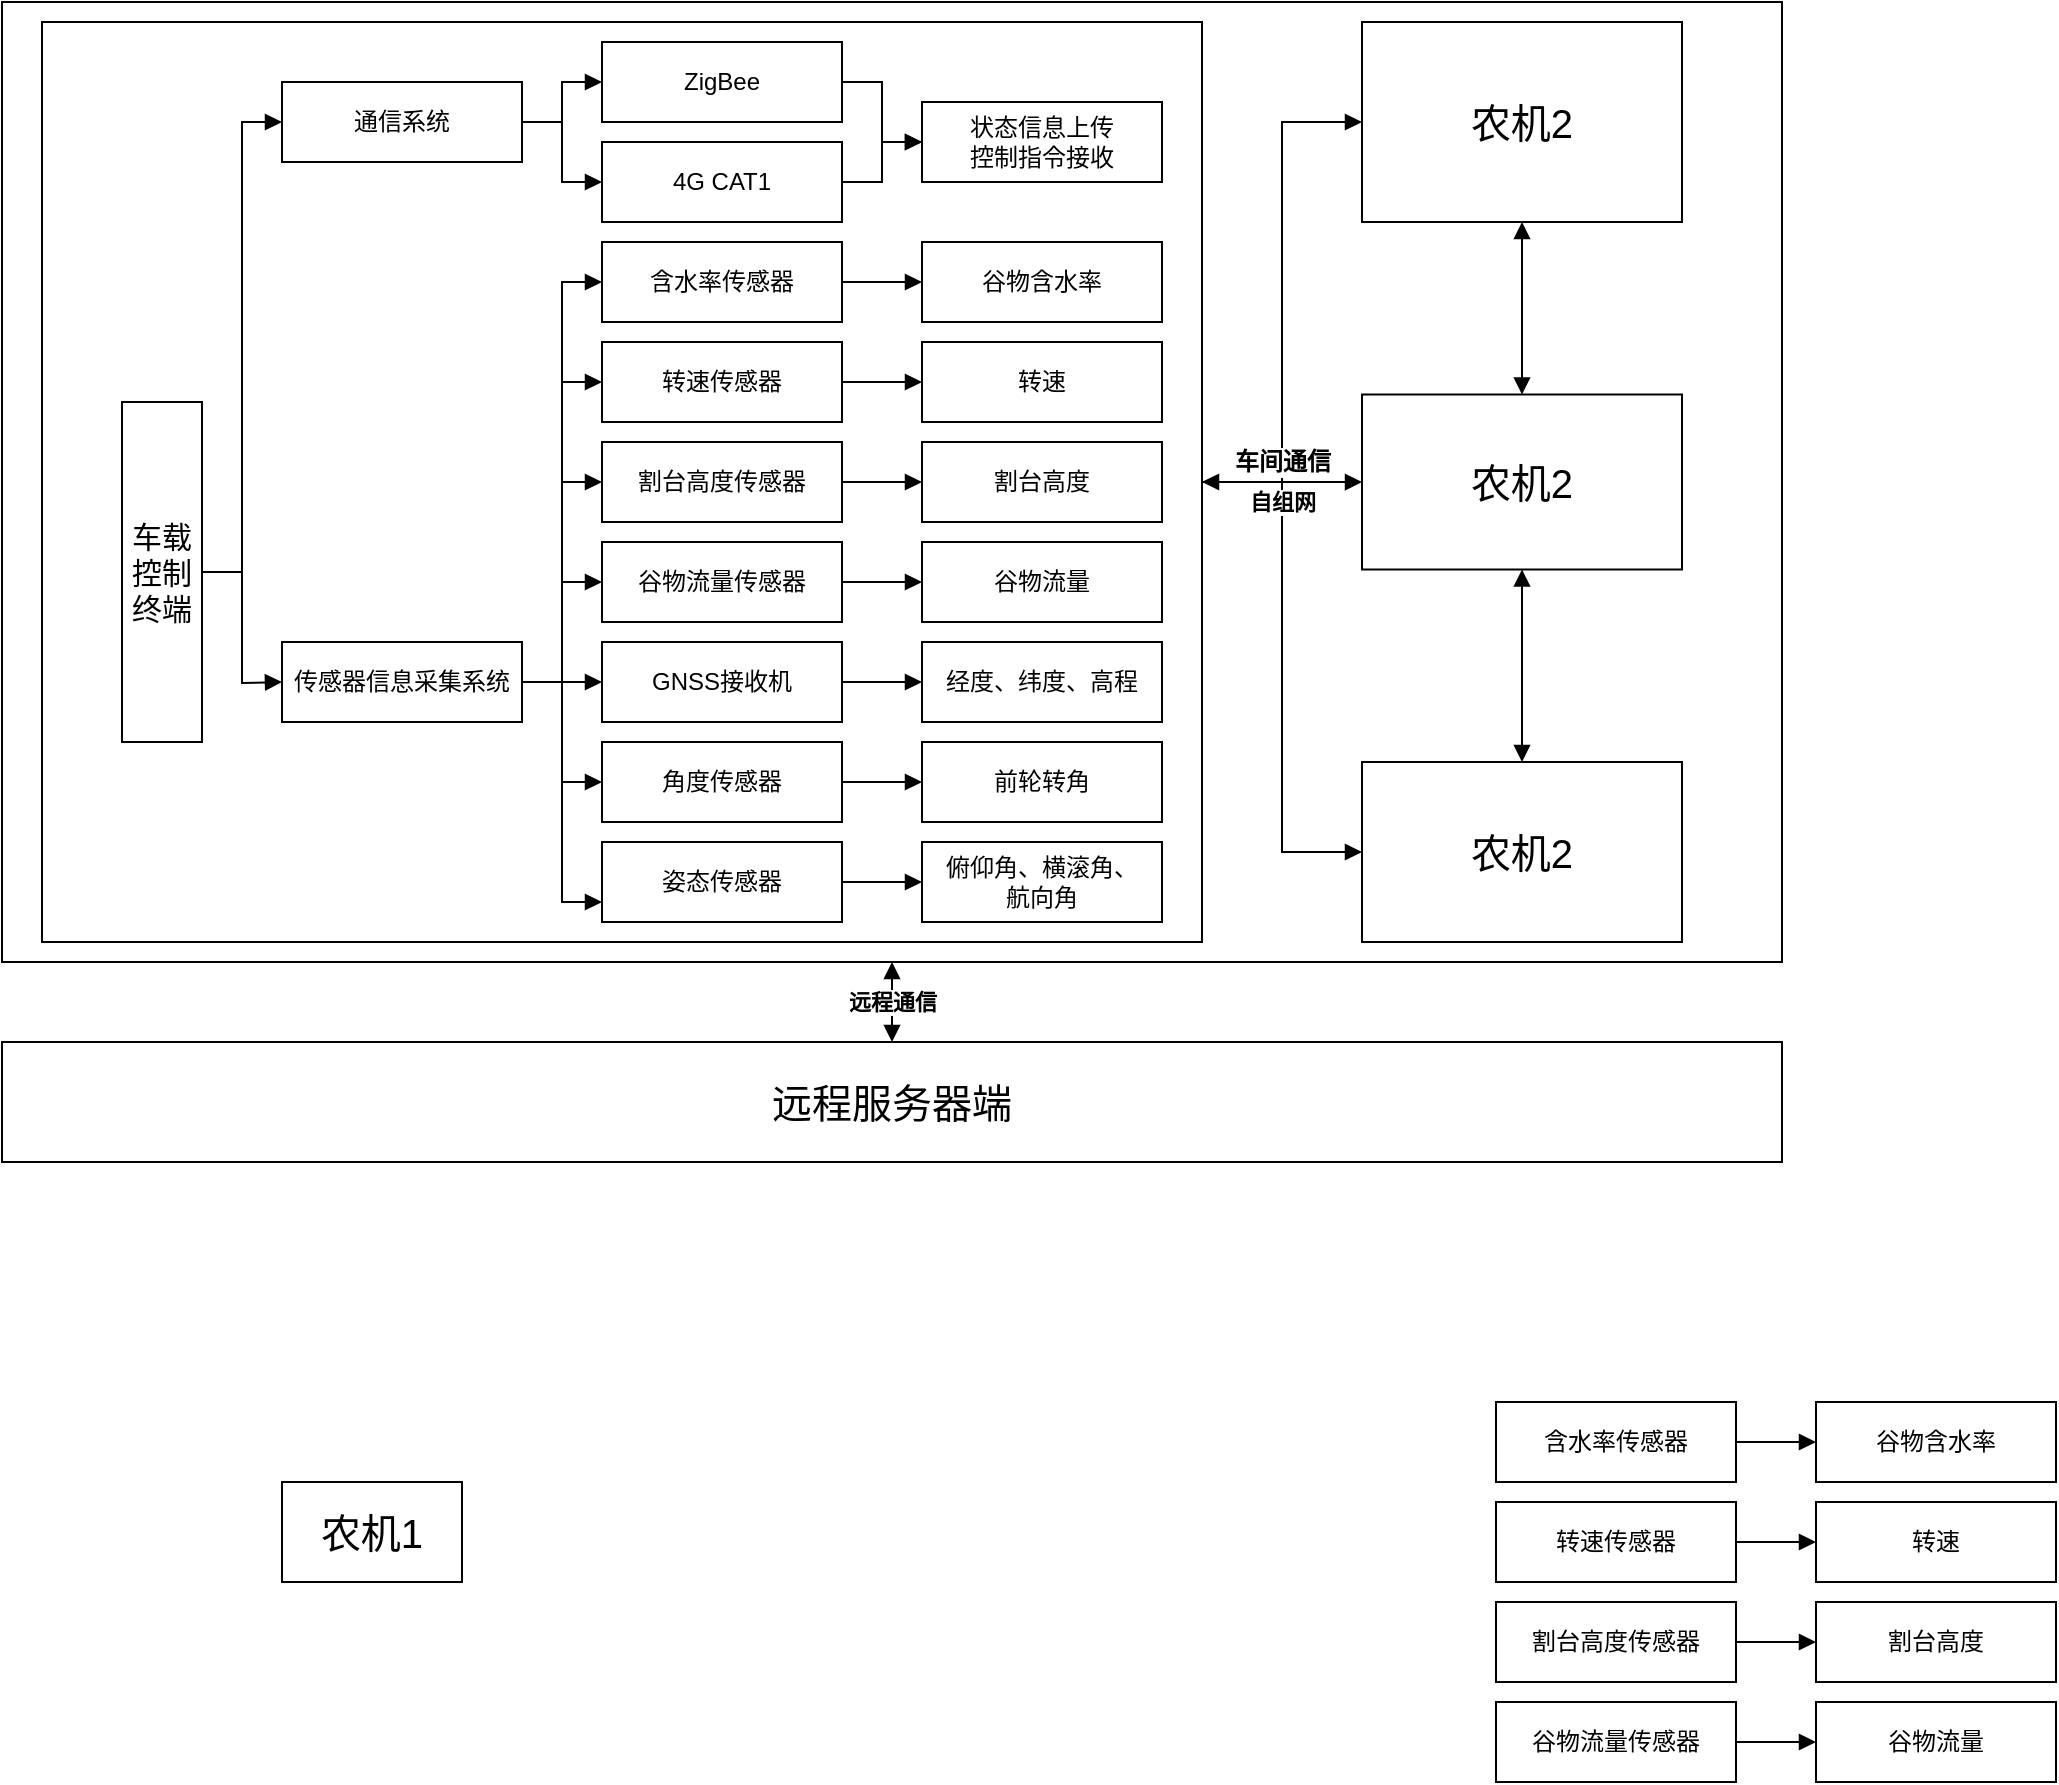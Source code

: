 <mxfile version="24.3.1" type="github">
  <diagram name="第 1 页" id="iA5qATUPCENagUnjX_-0">
    <mxGraphModel dx="1434" dy="756" grid="1" gridSize="10" guides="1" tooltips="1" connect="1" arrows="1" fold="1" page="1" pageScale="1" pageWidth="1654" pageHeight="1169" math="0" shadow="0">
      <root>
        <mxCell id="0" />
        <mxCell id="1" parent="0" />
        <mxCell id="2T69lTBmzo6Eun2dO9DT-157" style="edgeStyle=orthogonalEdgeStyle;rounded=0;orthogonalLoop=1;jettySize=auto;html=1;entryX=0.5;entryY=0;entryDx=0;entryDy=0;strokeColor=default;align=center;verticalAlign=middle;fontFamily=Helvetica;fontSize=11;fontColor=default;labelBackgroundColor=default;endArrow=block;endFill=1;startArrow=block;startFill=1;" edge="1" parent="1" source="2T69lTBmzo6Eun2dO9DT-155" target="2T69lTBmzo6Eun2dO9DT-156">
          <mxGeometry relative="1" as="geometry" />
        </mxCell>
        <mxCell id="2T69lTBmzo6Eun2dO9DT-155" value="" style="rounded=0;whiteSpace=wrap;html=1;fontFamily=Helvetica;fontSize=11;fontColor=default;labelBackgroundColor=default;" vertex="1" parent="1">
          <mxGeometry x="80" y="130" width="890" height="480" as="geometry" />
        </mxCell>
        <mxCell id="2T69lTBmzo6Eun2dO9DT-152" value="" style="edgeStyle=orthogonalEdgeStyle;rounded=0;orthogonalLoop=1;jettySize=auto;html=1;strokeColor=default;align=center;verticalAlign=middle;fontFamily=Helvetica;fontSize=11;fontColor=default;labelBackgroundColor=default;endArrow=block;endFill=1;" edge="1" parent="1" source="2T69lTBmzo6Eun2dO9DT-151" target="2T69lTBmzo6Eun2dO9DT-103">
          <mxGeometry relative="1" as="geometry" />
        </mxCell>
        <mxCell id="2T69lTBmzo6Eun2dO9DT-153" style="edgeStyle=orthogonalEdgeStyle;rounded=0;orthogonalLoop=1;jettySize=auto;html=1;entryX=0;entryY=0.5;entryDx=0;entryDy=0;strokeColor=default;align=center;verticalAlign=middle;fontFamily=Helvetica;fontSize=11;fontColor=default;labelBackgroundColor=default;endArrow=block;endFill=1;" edge="1" parent="1" source="2T69lTBmzo6Eun2dO9DT-151" target="2T69lTBmzo6Eun2dO9DT-102">
          <mxGeometry relative="1" as="geometry" />
        </mxCell>
        <mxCell id="2T69lTBmzo6Eun2dO9DT-154" style="edgeStyle=orthogonalEdgeStyle;rounded=0;orthogonalLoop=1;jettySize=auto;html=1;entryX=0;entryY=0.5;entryDx=0;entryDy=0;strokeColor=default;align=center;verticalAlign=middle;fontFamily=Helvetica;fontSize=11;fontColor=default;labelBackgroundColor=default;endArrow=block;endFill=1;startArrow=block;startFill=1;" edge="1" parent="1" source="2T69lTBmzo6Eun2dO9DT-151" target="2T69lTBmzo6Eun2dO9DT-104">
          <mxGeometry relative="1" as="geometry" />
        </mxCell>
        <mxCell id="2T69lTBmzo6Eun2dO9DT-151" value="" style="rounded=0;whiteSpace=wrap;html=1;fontFamily=Helvetica;fontSize=11;fontColor=default;labelBackgroundColor=default;" vertex="1" parent="1">
          <mxGeometry x="100" y="140" width="580" height="460" as="geometry" />
        </mxCell>
        <mxCell id="2T69lTBmzo6Eun2dO9DT-68" style="edgeStyle=orthogonalEdgeStyle;rounded=0;orthogonalLoop=1;jettySize=auto;html=1;entryX=0;entryY=0.5;entryDx=0;entryDy=0;strokeColor=default;align=center;verticalAlign=middle;fontFamily=Helvetica;fontSize=11;fontColor=default;labelBackgroundColor=default;endArrow=block;endFill=1;" edge="1" parent="1" source="2T69lTBmzo6Eun2dO9DT-1" target="2T69lTBmzo6Eun2dO9DT-50">
          <mxGeometry relative="1" as="geometry" />
        </mxCell>
        <mxCell id="2T69lTBmzo6Eun2dO9DT-1" value="&lt;font style=&quot;font-size: 15px;&quot;&gt;车载控制终端&lt;/font&gt;" style="rounded=0;whiteSpace=wrap;html=1;" vertex="1" parent="1">
          <mxGeometry x="140" y="330" width="40" height="170" as="geometry" />
        </mxCell>
        <mxCell id="2T69lTBmzo6Eun2dO9DT-53" value="" style="edgeStyle=orthogonalEdgeStyle;rounded=0;orthogonalLoop=1;jettySize=auto;html=1;strokeColor=default;align=center;verticalAlign=middle;fontFamily=Helvetica;fontSize=11;fontColor=default;labelBackgroundColor=default;endArrow=block;endFill=1;" edge="1" parent="1" source="2T69lTBmzo6Eun2dO9DT-50" target="2T69lTBmzo6Eun2dO9DT-52">
          <mxGeometry relative="1" as="geometry" />
        </mxCell>
        <mxCell id="2T69lTBmzo6Eun2dO9DT-55" style="edgeStyle=orthogonalEdgeStyle;rounded=0;orthogonalLoop=1;jettySize=auto;html=1;entryX=0;entryY=0.5;entryDx=0;entryDy=0;strokeColor=default;align=center;verticalAlign=middle;fontFamily=Helvetica;fontSize=11;fontColor=default;labelBackgroundColor=default;endArrow=block;endFill=1;" edge="1" parent="1" source="2T69lTBmzo6Eun2dO9DT-50" target="2T69lTBmzo6Eun2dO9DT-54">
          <mxGeometry relative="1" as="geometry" />
        </mxCell>
        <mxCell id="2T69lTBmzo6Eun2dO9DT-50" value="通信系统" style="rounded=0;whiteSpace=wrap;html=1;" vertex="1" parent="1">
          <mxGeometry x="220" y="170" width="120" height="40" as="geometry" />
        </mxCell>
        <mxCell id="2T69lTBmzo6Eun2dO9DT-59" style="edgeStyle=orthogonalEdgeStyle;rounded=0;orthogonalLoop=1;jettySize=auto;html=1;entryX=0;entryY=0.5;entryDx=0;entryDy=0;strokeColor=default;align=center;verticalAlign=middle;fontFamily=Helvetica;fontSize=11;fontColor=default;labelBackgroundColor=default;endArrow=block;endFill=1;" edge="1" parent="1" source="2T69lTBmzo6Eun2dO9DT-51" target="2T69lTBmzo6Eun2dO9DT-56">
          <mxGeometry relative="1" as="geometry" />
        </mxCell>
        <mxCell id="2T69lTBmzo6Eun2dO9DT-60" style="edgeStyle=orthogonalEdgeStyle;rounded=0;orthogonalLoop=1;jettySize=auto;html=1;entryX=0;entryY=0.5;entryDx=0;entryDy=0;strokeColor=default;align=center;verticalAlign=middle;fontFamily=Helvetica;fontSize=11;fontColor=default;labelBackgroundColor=default;endArrow=block;endFill=1;" edge="1" parent="1" source="2T69lTBmzo6Eun2dO9DT-51" target="2T69lTBmzo6Eun2dO9DT-57">
          <mxGeometry relative="1" as="geometry" />
        </mxCell>
        <mxCell id="2T69lTBmzo6Eun2dO9DT-61" style="edgeStyle=orthogonalEdgeStyle;rounded=0;orthogonalLoop=1;jettySize=auto;html=1;entryX=0;entryY=0.75;entryDx=0;entryDy=0;strokeColor=default;align=center;verticalAlign=middle;fontFamily=Helvetica;fontSize=11;fontColor=default;labelBackgroundColor=default;endArrow=block;endFill=1;" edge="1" parent="1" source="2T69lTBmzo6Eun2dO9DT-51" target="2T69lTBmzo6Eun2dO9DT-58">
          <mxGeometry relative="1" as="geometry" />
        </mxCell>
        <mxCell id="2T69lTBmzo6Eun2dO9DT-147" style="edgeStyle=orthogonalEdgeStyle;rounded=0;orthogonalLoop=1;jettySize=auto;html=1;entryX=0;entryY=0.5;entryDx=0;entryDy=0;strokeColor=default;align=center;verticalAlign=middle;fontFamily=Helvetica;fontSize=11;fontColor=default;labelBackgroundColor=default;endArrow=block;endFill=1;" edge="1" parent="1" source="2T69lTBmzo6Eun2dO9DT-51" target="2T69lTBmzo6Eun2dO9DT-134">
          <mxGeometry relative="1" as="geometry" />
        </mxCell>
        <mxCell id="2T69lTBmzo6Eun2dO9DT-148" style="edgeStyle=orthogonalEdgeStyle;rounded=0;orthogonalLoop=1;jettySize=auto;html=1;entryX=0;entryY=0.5;entryDx=0;entryDy=0;strokeColor=default;align=center;verticalAlign=middle;fontFamily=Helvetica;fontSize=11;fontColor=default;labelBackgroundColor=default;endArrow=block;endFill=1;" edge="1" parent="1" source="2T69lTBmzo6Eun2dO9DT-51" target="2T69lTBmzo6Eun2dO9DT-136">
          <mxGeometry relative="1" as="geometry" />
        </mxCell>
        <mxCell id="2T69lTBmzo6Eun2dO9DT-149" style="edgeStyle=orthogonalEdgeStyle;rounded=0;orthogonalLoop=1;jettySize=auto;html=1;entryX=0;entryY=0.5;entryDx=0;entryDy=0;strokeColor=default;align=center;verticalAlign=middle;fontFamily=Helvetica;fontSize=11;fontColor=default;labelBackgroundColor=default;endArrow=block;endFill=1;" edge="1" parent="1" source="2T69lTBmzo6Eun2dO9DT-51" target="2T69lTBmzo6Eun2dO9DT-138">
          <mxGeometry relative="1" as="geometry" />
        </mxCell>
        <mxCell id="2T69lTBmzo6Eun2dO9DT-150" style="edgeStyle=orthogonalEdgeStyle;rounded=0;orthogonalLoop=1;jettySize=auto;html=1;entryX=0;entryY=0.5;entryDx=0;entryDy=0;strokeColor=default;align=center;verticalAlign=middle;fontFamily=Helvetica;fontSize=11;fontColor=default;labelBackgroundColor=default;endArrow=block;endFill=1;" edge="1" parent="1" source="2T69lTBmzo6Eun2dO9DT-51" target="2T69lTBmzo6Eun2dO9DT-143">
          <mxGeometry relative="1" as="geometry" />
        </mxCell>
        <mxCell id="2T69lTBmzo6Eun2dO9DT-51" value="传感器信息采集系统" style="rounded=0;whiteSpace=wrap;html=1;" vertex="1" parent="1">
          <mxGeometry x="220" y="450" width="120" height="40" as="geometry" />
        </mxCell>
        <mxCell id="2T69lTBmzo6Eun2dO9DT-74" style="edgeStyle=orthogonalEdgeStyle;rounded=0;orthogonalLoop=1;jettySize=auto;html=1;entryX=0;entryY=0.5;entryDx=0;entryDy=0;strokeColor=default;align=center;verticalAlign=middle;fontFamily=Helvetica;fontSize=11;fontColor=default;labelBackgroundColor=default;endArrow=block;endFill=1;" edge="1" parent="1" source="2T69lTBmzo6Eun2dO9DT-52" target="2T69lTBmzo6Eun2dO9DT-71">
          <mxGeometry relative="1" as="geometry" />
        </mxCell>
        <mxCell id="2T69lTBmzo6Eun2dO9DT-52" value="4G CAT1" style="whiteSpace=wrap;html=1;rounded=0;" vertex="1" parent="1">
          <mxGeometry x="380" y="200" width="120" height="40" as="geometry" />
        </mxCell>
        <mxCell id="2T69lTBmzo6Eun2dO9DT-76" style="edgeStyle=orthogonalEdgeStyle;rounded=0;orthogonalLoop=1;jettySize=auto;html=1;entryX=0;entryY=0.5;entryDx=0;entryDy=0;strokeColor=default;align=center;verticalAlign=middle;fontFamily=Helvetica;fontSize=11;fontColor=default;labelBackgroundColor=default;endArrow=block;endFill=1;" edge="1" parent="1" source="2T69lTBmzo6Eun2dO9DT-54" target="2T69lTBmzo6Eun2dO9DT-71">
          <mxGeometry relative="1" as="geometry" />
        </mxCell>
        <mxCell id="2T69lTBmzo6Eun2dO9DT-54" value="ZigBee" style="whiteSpace=wrap;html=1;rounded=0;" vertex="1" parent="1">
          <mxGeometry x="380" y="150" width="120" height="40" as="geometry" />
        </mxCell>
        <mxCell id="2T69lTBmzo6Eun2dO9DT-65" style="edgeStyle=orthogonalEdgeStyle;rounded=0;orthogonalLoop=1;jettySize=auto;html=1;entryX=0;entryY=0.5;entryDx=0;entryDy=0;endArrow=block;endFill=1;" edge="1" parent="1" source="2T69lTBmzo6Eun2dO9DT-56" target="2T69lTBmzo6Eun2dO9DT-62">
          <mxGeometry relative="1" as="geometry" />
        </mxCell>
        <mxCell id="2T69lTBmzo6Eun2dO9DT-56" value="GNSS接收机" style="whiteSpace=wrap;html=1;rounded=0;" vertex="1" parent="1">
          <mxGeometry x="380" y="450" width="120" height="40" as="geometry" />
        </mxCell>
        <mxCell id="2T69lTBmzo6Eun2dO9DT-66" style="edgeStyle=orthogonalEdgeStyle;rounded=0;orthogonalLoop=1;jettySize=auto;html=1;entryX=0;entryY=0.5;entryDx=0;entryDy=0;strokeColor=default;align=center;verticalAlign=middle;fontFamily=Helvetica;fontSize=11;fontColor=default;labelBackgroundColor=default;endArrow=block;endFill=1;" edge="1" parent="1" source="2T69lTBmzo6Eun2dO9DT-57" target="2T69lTBmzo6Eun2dO9DT-63">
          <mxGeometry relative="1" as="geometry" />
        </mxCell>
        <mxCell id="2T69lTBmzo6Eun2dO9DT-57" value="角度传感器" style="whiteSpace=wrap;html=1;rounded=0;" vertex="1" parent="1">
          <mxGeometry x="380" y="500" width="120" height="40" as="geometry" />
        </mxCell>
        <mxCell id="2T69lTBmzo6Eun2dO9DT-67" style="edgeStyle=orthogonalEdgeStyle;rounded=0;orthogonalLoop=1;jettySize=auto;html=1;entryX=0;entryY=0.5;entryDx=0;entryDy=0;strokeColor=default;align=center;verticalAlign=middle;fontFamily=Helvetica;fontSize=11;fontColor=default;labelBackgroundColor=default;endArrow=block;endFill=1;" edge="1" parent="1" source="2T69lTBmzo6Eun2dO9DT-58" target="2T69lTBmzo6Eun2dO9DT-64">
          <mxGeometry relative="1" as="geometry" />
        </mxCell>
        <mxCell id="2T69lTBmzo6Eun2dO9DT-58" value="姿态传感器" style="whiteSpace=wrap;html=1;rounded=0;" vertex="1" parent="1">
          <mxGeometry x="380" y="550" width="120" height="40" as="geometry" />
        </mxCell>
        <mxCell id="2T69lTBmzo6Eun2dO9DT-62" value="经度、纬度、高程" style="whiteSpace=wrap;html=1;rounded=0;" vertex="1" parent="1">
          <mxGeometry x="540" y="450" width="120" height="40" as="geometry" />
        </mxCell>
        <mxCell id="2T69lTBmzo6Eun2dO9DT-63" value="前轮转角" style="whiteSpace=wrap;html=1;rounded=0;" vertex="1" parent="1">
          <mxGeometry x="540" y="500" width="120" height="40" as="geometry" />
        </mxCell>
        <mxCell id="2T69lTBmzo6Eun2dO9DT-64" value="俯仰角、横滚角、&lt;div&gt;航向角&lt;/div&gt;" style="whiteSpace=wrap;html=1;rounded=0;" vertex="1" parent="1">
          <mxGeometry x="540" y="550" width="120" height="40" as="geometry" />
        </mxCell>
        <mxCell id="2T69lTBmzo6Eun2dO9DT-70" style="edgeStyle=orthogonalEdgeStyle;rounded=0;orthogonalLoop=1;jettySize=auto;html=1;strokeColor=default;align=center;verticalAlign=middle;fontFamily=Helvetica;fontSize=11;fontColor=default;labelBackgroundColor=default;endArrow=block;endFill=1;" edge="1" parent="1" source="2T69lTBmzo6Eun2dO9DT-1">
          <mxGeometry relative="1" as="geometry">
            <mxPoint x="220" y="470" as="targetPoint" />
          </mxGeometry>
        </mxCell>
        <mxCell id="2T69lTBmzo6Eun2dO9DT-71" value="状态信息上传&lt;div&gt;控制指令接收&lt;/div&gt;" style="whiteSpace=wrap;html=1;rounded=0;" vertex="1" parent="1">
          <mxGeometry x="540" y="180" width="120" height="40" as="geometry" />
        </mxCell>
        <mxCell id="2T69lTBmzo6Eun2dO9DT-95" value="&lt;font style=&quot;font-size: 20px;&quot;&gt;农机1&lt;/font&gt;" style="rounded=0;whiteSpace=wrap;html=1;fontFamily=Helvetica;fontSize=11;fontColor=default;labelBackgroundColor=default;" vertex="1" parent="1">
          <mxGeometry x="220" y="870" width="90" height="50" as="geometry" />
        </mxCell>
        <mxCell id="2T69lTBmzo6Eun2dO9DT-102" value="&lt;font style=&quot;font-size: 20px;&quot;&gt;农机2&lt;/font&gt;" style="rounded=0;whiteSpace=wrap;html=1;fontFamily=Helvetica;fontSize=11;fontColor=default;labelBackgroundColor=default;strokeColor=default;align=center;verticalAlign=middle;fillColor=default;" vertex="1" parent="1">
          <mxGeometry x="760" y="140" width="160" height="100" as="geometry" />
        </mxCell>
        <mxCell id="2T69lTBmzo6Eun2dO9DT-106" style="edgeStyle=orthogonalEdgeStyle;rounded=0;orthogonalLoop=1;jettySize=auto;html=1;entryX=0.5;entryY=1;entryDx=0;entryDy=0;strokeColor=default;align=center;verticalAlign=middle;fontFamily=Helvetica;fontSize=11;fontColor=default;labelBackgroundColor=default;endArrow=block;endFill=1;startArrow=block;startFill=1;" edge="1" parent="1" source="2T69lTBmzo6Eun2dO9DT-103" target="2T69lTBmzo6Eun2dO9DT-102">
          <mxGeometry relative="1" as="geometry" />
        </mxCell>
        <mxCell id="2T69lTBmzo6Eun2dO9DT-103" value="&lt;font style=&quot;font-size: 20px;&quot;&gt;农机2&lt;/font&gt;" style="rounded=0;whiteSpace=wrap;html=1;fontFamily=Helvetica;fontSize=11;fontColor=default;labelBackgroundColor=default;strokeColor=default;align=center;verticalAlign=middle;fillColor=default;" vertex="1" parent="1">
          <mxGeometry x="760" y="326.25" width="160" height="87.5" as="geometry" />
        </mxCell>
        <mxCell id="2T69lTBmzo6Eun2dO9DT-107" style="edgeStyle=orthogonalEdgeStyle;rounded=0;orthogonalLoop=1;jettySize=auto;html=1;entryX=0.5;entryY=1;entryDx=0;entryDy=0;strokeColor=default;align=center;verticalAlign=middle;fontFamily=Helvetica;fontSize=11;fontColor=default;labelBackgroundColor=default;endArrow=block;endFill=1;startArrow=block;startFill=1;" edge="1" parent="1" source="2T69lTBmzo6Eun2dO9DT-104" target="2T69lTBmzo6Eun2dO9DT-103">
          <mxGeometry relative="1" as="geometry" />
        </mxCell>
        <mxCell id="2T69lTBmzo6Eun2dO9DT-104" value="&lt;font style=&quot;font-size: 20px;&quot;&gt;农机2&lt;/font&gt;" style="rounded=0;whiteSpace=wrap;html=1;fontFamily=Helvetica;fontSize=11;fontColor=default;labelBackgroundColor=default;strokeColor=default;align=center;verticalAlign=middle;fillColor=default;" vertex="1" parent="1">
          <mxGeometry x="760" y="510" width="160" height="90" as="geometry" />
        </mxCell>
        <mxCell id="2T69lTBmzo6Eun2dO9DT-110" value="&lt;font style=&quot;font-size: 12px;&quot;&gt;车间通信&lt;/font&gt;" style="text;strokeColor=none;fillColor=none;html=1;fontSize=11;fontStyle=1;verticalAlign=middle;align=center;fontFamily=Helvetica;fontColor=default;labelBackgroundColor=default;" vertex="1" parent="1">
          <mxGeometry x="670" y="340" width="100" height="40" as="geometry" />
        </mxCell>
        <mxCell id="2T69lTBmzo6Eun2dO9DT-113" style="edgeStyle=orthogonalEdgeStyle;rounded=0;orthogonalLoop=1;jettySize=auto;html=1;entryX=0;entryY=0.5;entryDx=0;entryDy=0;strokeColor=default;align=center;verticalAlign=middle;fontFamily=Helvetica;fontSize=11;fontColor=default;labelBackgroundColor=default;endArrow=block;endFill=1;" edge="1" parent="1" source="2T69lTBmzo6Eun2dO9DT-114" target="2T69lTBmzo6Eun2dO9DT-124">
          <mxGeometry relative="1" as="geometry" />
        </mxCell>
        <mxCell id="2T69lTBmzo6Eun2dO9DT-114" value="谷物流量传感器" style="whiteSpace=wrap;html=1;rounded=0;" vertex="1" parent="1">
          <mxGeometry x="827" y="980" width="120" height="40" as="geometry" />
        </mxCell>
        <mxCell id="2T69lTBmzo6Eun2dO9DT-115" style="edgeStyle=orthogonalEdgeStyle;rounded=0;orthogonalLoop=1;jettySize=auto;html=1;entryX=0;entryY=0.5;entryDx=0;entryDy=0;strokeColor=default;align=center;verticalAlign=middle;fontFamily=Helvetica;fontSize=11;fontColor=default;labelBackgroundColor=default;endArrow=block;endFill=1;" edge="1" parent="1" source="2T69lTBmzo6Eun2dO9DT-116" target="2T69lTBmzo6Eun2dO9DT-123">
          <mxGeometry relative="1" as="geometry" />
        </mxCell>
        <mxCell id="2T69lTBmzo6Eun2dO9DT-116" value="割台高度传感器" style="whiteSpace=wrap;html=1;rounded=0;" vertex="1" parent="1">
          <mxGeometry x="827" y="930" width="120" height="40" as="geometry" />
        </mxCell>
        <mxCell id="2T69lTBmzo6Eun2dO9DT-117" style="edgeStyle=orthogonalEdgeStyle;rounded=0;orthogonalLoop=1;jettySize=auto;html=1;entryX=0;entryY=0.5;entryDx=0;entryDy=0;strokeColor=default;align=center;verticalAlign=middle;fontFamily=Helvetica;fontSize=11;fontColor=default;labelBackgroundColor=default;endArrow=block;endFill=1;" edge="1" parent="1" source="2T69lTBmzo6Eun2dO9DT-118" target="2T69lTBmzo6Eun2dO9DT-122">
          <mxGeometry relative="1" as="geometry" />
        </mxCell>
        <mxCell id="2T69lTBmzo6Eun2dO9DT-118" value="转速传感器" style="whiteSpace=wrap;html=1;rounded=0;" vertex="1" parent="1">
          <mxGeometry x="827" y="880" width="120" height="40" as="geometry" />
        </mxCell>
        <mxCell id="2T69lTBmzo6Eun2dO9DT-122" value="转速" style="whiteSpace=wrap;html=1;rounded=0;" vertex="1" parent="1">
          <mxGeometry x="987" y="880" width="120" height="40" as="geometry" />
        </mxCell>
        <mxCell id="2T69lTBmzo6Eun2dO9DT-123" value="割台高度" style="whiteSpace=wrap;html=1;rounded=0;" vertex="1" parent="1">
          <mxGeometry x="987" y="930" width="120" height="40" as="geometry" />
        </mxCell>
        <mxCell id="2T69lTBmzo6Eun2dO9DT-124" value="谷物流量" style="whiteSpace=wrap;html=1;rounded=0;" vertex="1" parent="1">
          <mxGeometry x="987" y="980" width="120" height="40" as="geometry" />
        </mxCell>
        <mxCell id="2T69lTBmzo6Eun2dO9DT-127" style="edgeStyle=orthogonalEdgeStyle;rounded=0;orthogonalLoop=1;jettySize=auto;html=1;entryX=0;entryY=0.5;entryDx=0;entryDy=0;strokeColor=default;align=center;verticalAlign=middle;fontFamily=Helvetica;fontSize=11;fontColor=default;labelBackgroundColor=default;endArrow=block;endFill=1;" edge="1" parent="1" source="2T69lTBmzo6Eun2dO9DT-128" target="2T69lTBmzo6Eun2dO9DT-129">
          <mxGeometry relative="1" as="geometry" />
        </mxCell>
        <mxCell id="2T69lTBmzo6Eun2dO9DT-128" value="含水率传感器" style="whiteSpace=wrap;html=1;rounded=0;" vertex="1" parent="1">
          <mxGeometry x="827" y="830" width="120" height="40" as="geometry" />
        </mxCell>
        <mxCell id="2T69lTBmzo6Eun2dO9DT-129" value="谷物含水率" style="whiteSpace=wrap;html=1;rounded=0;" vertex="1" parent="1">
          <mxGeometry x="987" y="830" width="120" height="40" as="geometry" />
        </mxCell>
        <mxCell id="2T69lTBmzo6Eun2dO9DT-130" style="edgeStyle=orthogonalEdgeStyle;rounded=0;orthogonalLoop=1;jettySize=auto;html=1;entryX=0;entryY=0.5;entryDx=0;entryDy=0;strokeColor=default;align=center;verticalAlign=middle;fontFamily=Helvetica;fontSize=11;fontColor=default;labelBackgroundColor=default;endArrow=block;endFill=1;" edge="1" parent="1" target="2T69lTBmzo6Eun2dO9DT-132">
          <mxGeometry relative="1" as="geometry">
            <mxPoint x="957" y="860.0" as="sourcePoint" />
          </mxGeometry>
        </mxCell>
        <mxCell id="2T69lTBmzo6Eun2dO9DT-133" style="edgeStyle=orthogonalEdgeStyle;rounded=0;orthogonalLoop=1;jettySize=auto;html=1;entryX=0;entryY=0.5;entryDx=0;entryDy=0;strokeColor=default;align=center;verticalAlign=middle;fontFamily=Helvetica;fontSize=11;fontColor=default;labelBackgroundColor=default;endArrow=block;endFill=1;" edge="1" parent="1" source="2T69lTBmzo6Eun2dO9DT-134" target="2T69lTBmzo6Eun2dO9DT-141">
          <mxGeometry relative="1" as="geometry" />
        </mxCell>
        <mxCell id="2T69lTBmzo6Eun2dO9DT-134" value="谷物流量传感器" style="whiteSpace=wrap;html=1;rounded=0;" vertex="1" parent="1">
          <mxGeometry x="380" y="400" width="120" height="40" as="geometry" />
        </mxCell>
        <mxCell id="2T69lTBmzo6Eun2dO9DT-135" style="edgeStyle=orthogonalEdgeStyle;rounded=0;orthogonalLoop=1;jettySize=auto;html=1;entryX=0;entryY=0.5;entryDx=0;entryDy=0;strokeColor=default;align=center;verticalAlign=middle;fontFamily=Helvetica;fontSize=11;fontColor=default;labelBackgroundColor=default;endArrow=block;endFill=1;" edge="1" parent="1" source="2T69lTBmzo6Eun2dO9DT-136" target="2T69lTBmzo6Eun2dO9DT-140">
          <mxGeometry relative="1" as="geometry" />
        </mxCell>
        <mxCell id="2T69lTBmzo6Eun2dO9DT-136" value="割台高度传感器" style="whiteSpace=wrap;html=1;rounded=0;" vertex="1" parent="1">
          <mxGeometry x="380" y="350" width="120" height="40" as="geometry" />
        </mxCell>
        <mxCell id="2T69lTBmzo6Eun2dO9DT-137" style="edgeStyle=orthogonalEdgeStyle;rounded=0;orthogonalLoop=1;jettySize=auto;html=1;entryX=0;entryY=0.5;entryDx=0;entryDy=0;strokeColor=default;align=center;verticalAlign=middle;fontFamily=Helvetica;fontSize=11;fontColor=default;labelBackgroundColor=default;endArrow=block;endFill=1;" edge="1" parent="1" source="2T69lTBmzo6Eun2dO9DT-138" target="2T69lTBmzo6Eun2dO9DT-139">
          <mxGeometry relative="1" as="geometry" />
        </mxCell>
        <mxCell id="2T69lTBmzo6Eun2dO9DT-138" value="转速传感器" style="whiteSpace=wrap;html=1;rounded=0;" vertex="1" parent="1">
          <mxGeometry x="380" y="300" width="120" height="40" as="geometry" />
        </mxCell>
        <mxCell id="2T69lTBmzo6Eun2dO9DT-139" value="转速" style="whiteSpace=wrap;html=1;rounded=0;" vertex="1" parent="1">
          <mxGeometry x="540" y="300" width="120" height="40" as="geometry" />
        </mxCell>
        <mxCell id="2T69lTBmzo6Eun2dO9DT-140" value="割台高度" style="whiteSpace=wrap;html=1;rounded=0;" vertex="1" parent="1">
          <mxGeometry x="540" y="350" width="120" height="40" as="geometry" />
        </mxCell>
        <mxCell id="2T69lTBmzo6Eun2dO9DT-141" value="谷物流量" style="whiteSpace=wrap;html=1;rounded=0;" vertex="1" parent="1">
          <mxGeometry x="540" y="400" width="120" height="40" as="geometry" />
        </mxCell>
        <mxCell id="2T69lTBmzo6Eun2dO9DT-142" style="edgeStyle=orthogonalEdgeStyle;rounded=0;orthogonalLoop=1;jettySize=auto;html=1;entryX=0;entryY=0.5;entryDx=0;entryDy=0;strokeColor=default;align=center;verticalAlign=middle;fontFamily=Helvetica;fontSize=11;fontColor=default;labelBackgroundColor=default;endArrow=block;endFill=1;" edge="1" parent="1" source="2T69lTBmzo6Eun2dO9DT-143" target="2T69lTBmzo6Eun2dO9DT-144">
          <mxGeometry relative="1" as="geometry" />
        </mxCell>
        <mxCell id="2T69lTBmzo6Eun2dO9DT-143" value="含水率传感器" style="whiteSpace=wrap;html=1;rounded=0;" vertex="1" parent="1">
          <mxGeometry x="380" y="250" width="120" height="40" as="geometry" />
        </mxCell>
        <mxCell id="2T69lTBmzo6Eun2dO9DT-144" value="谷物含水率" style="whiteSpace=wrap;html=1;rounded=0;" vertex="1" parent="1">
          <mxGeometry x="540" y="250" width="120" height="40" as="geometry" />
        </mxCell>
        <mxCell id="2T69lTBmzo6Eun2dO9DT-156" value="&lt;font style=&quot;font-size: 20px;&quot;&gt;远程服务器端&lt;/font&gt;" style="rounded=0;whiteSpace=wrap;html=1;fontFamily=Helvetica;fontSize=11;fontColor=default;labelBackgroundColor=default;" vertex="1" parent="1">
          <mxGeometry x="80" y="650" width="890" height="60" as="geometry" />
        </mxCell>
        <mxCell id="2T69lTBmzo6Eun2dO9DT-158" value="自组网" style="text;strokeColor=none;fillColor=none;html=1;fontSize=11;fontStyle=1;verticalAlign=middle;align=center;fontFamily=Helvetica;fontColor=default;labelBackgroundColor=default;" vertex="1" parent="1">
          <mxGeometry x="670" y="360" width="100" height="40" as="geometry" />
        </mxCell>
        <mxCell id="2T69lTBmzo6Eun2dO9DT-159" value="远程通信" style="text;strokeColor=none;fillColor=none;html=1;fontSize=11;fontStyle=1;verticalAlign=middle;align=center;fontFamily=Helvetica;fontColor=default;labelBackgroundColor=default;" vertex="1" parent="1">
          <mxGeometry x="475" y="610" width="100" height="40" as="geometry" />
        </mxCell>
      </root>
    </mxGraphModel>
  </diagram>
</mxfile>
